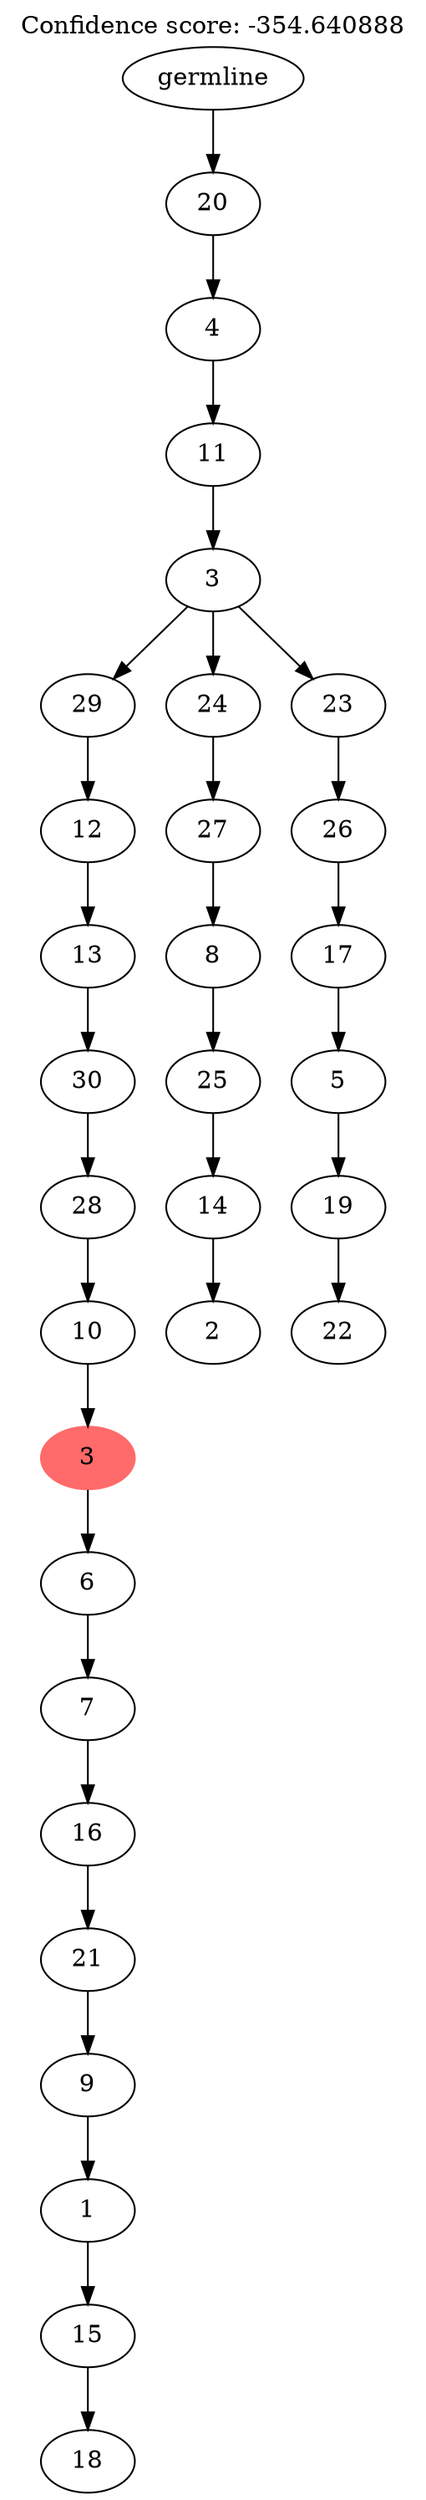 digraph g {
	"30" -> "31";
	"31" [label="18"];
	"29" -> "30";
	"30" [label="15"];
	"28" -> "29";
	"29" [label="1"];
	"27" -> "28";
	"28" [label="9"];
	"26" -> "27";
	"27" [label="21"];
	"25" -> "26";
	"26" [label="16"];
	"24" -> "25";
	"25" [label="7"];
	"23" -> "24";
	"24" [label="6"];
	"22" -> "23";
	"23" [color=indianred1, style=filled, label="3"];
	"21" -> "22";
	"22" [label="10"];
	"20" -> "21";
	"21" [label="28"];
	"19" -> "20";
	"20" [label="30"];
	"18" -> "19";
	"19" [label="13"];
	"17" -> "18";
	"18" [label="12"];
	"15" -> "16";
	"16" [label="2"];
	"14" -> "15";
	"15" [label="14"];
	"13" -> "14";
	"14" [label="25"];
	"12" -> "13";
	"13" [label="8"];
	"11" -> "12";
	"12" [label="27"];
	"9" -> "10";
	"10" [label="22"];
	"8" -> "9";
	"9" [label="19"];
	"7" -> "8";
	"8" [label="5"];
	"6" -> "7";
	"7" [label="17"];
	"5" -> "6";
	"6" [label="26"];
	"4" -> "5";
	"5" [label="23"];
	"4" -> "11";
	"11" [label="24"];
	"4" -> "17";
	"17" [label="29"];
	"3" -> "4";
	"4" [label="3"];
	"2" -> "3";
	"3" [label="11"];
	"1" -> "2";
	"2" [label="4"];
	"0" -> "1";
	"1" [label="20"];
	"0" [label="germline"];
	labelloc="t";
	label="Confidence score: -354.640888";
}
